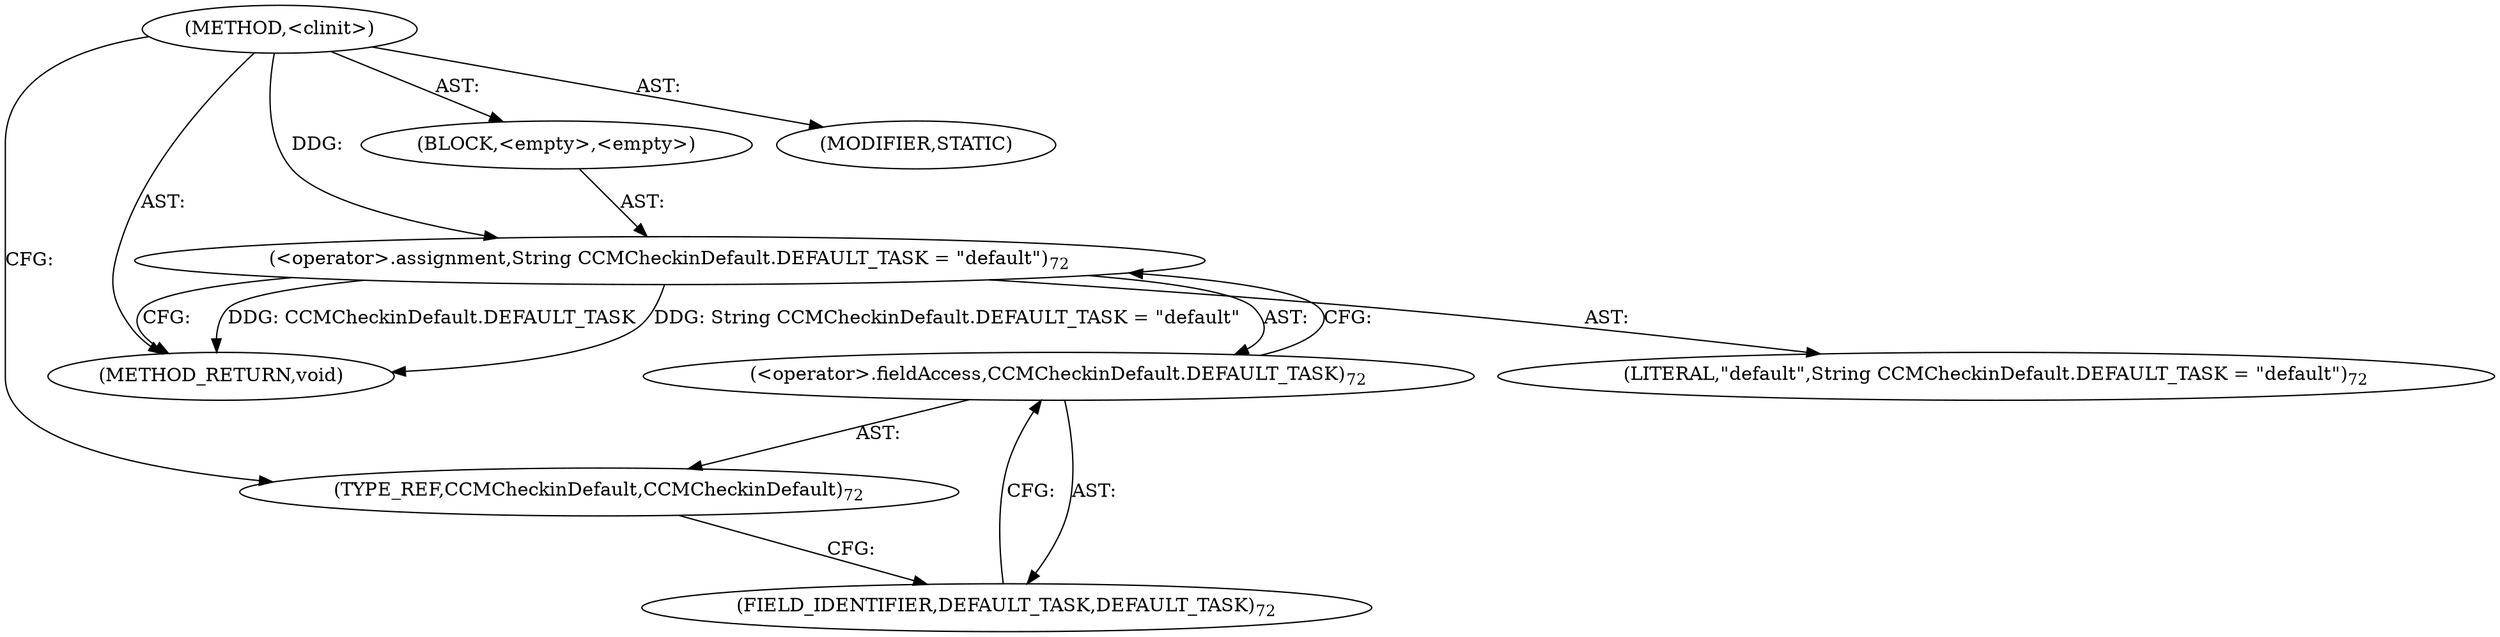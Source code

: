 digraph "&lt;clinit&gt;" {  
"111669149697" [label = <(METHOD,&lt;clinit&gt;)> ]
"25769803777" [label = <(BLOCK,&lt;empty&gt;,&lt;empty&gt;)> ]
"30064771076" [label = <(&lt;operator&gt;.assignment,String CCMCheckinDefault.DEFAULT_TASK = &quot;default&quot;)<SUB>72</SUB>> ]
"30064771077" [label = <(&lt;operator&gt;.fieldAccess,CCMCheckinDefault.DEFAULT_TASK)<SUB>72</SUB>> ]
"180388626433" [label = <(TYPE_REF,CCMCheckinDefault,CCMCheckinDefault)<SUB>72</SUB>> ]
"55834574849" [label = <(FIELD_IDENTIFIER,DEFAULT_TASK,DEFAULT_TASK)<SUB>72</SUB>> ]
"90194313216" [label = <(LITERAL,&quot;default&quot;,String CCMCheckinDefault.DEFAULT_TASK = &quot;default&quot;)<SUB>72</SUB>> ]
"133143986180" [label = <(MODIFIER,STATIC)> ]
"128849018881" [label = <(METHOD_RETURN,void)> ]
  "111669149697" -> "25769803777"  [ label = "AST: "] 
  "111669149697" -> "133143986180"  [ label = "AST: "] 
  "111669149697" -> "128849018881"  [ label = "AST: "] 
  "25769803777" -> "30064771076"  [ label = "AST: "] 
  "30064771076" -> "30064771077"  [ label = "AST: "] 
  "30064771076" -> "90194313216"  [ label = "AST: "] 
  "30064771077" -> "180388626433"  [ label = "AST: "] 
  "30064771077" -> "55834574849"  [ label = "AST: "] 
  "30064771076" -> "128849018881"  [ label = "CFG: "] 
  "30064771077" -> "30064771076"  [ label = "CFG: "] 
  "180388626433" -> "55834574849"  [ label = "CFG: "] 
  "55834574849" -> "30064771077"  [ label = "CFG: "] 
  "111669149697" -> "180388626433"  [ label = "CFG: "] 
  "30064771076" -> "128849018881"  [ label = "DDG: CCMCheckinDefault.DEFAULT_TASK"] 
  "30064771076" -> "128849018881"  [ label = "DDG: String CCMCheckinDefault.DEFAULT_TASK = &quot;default&quot;"] 
  "111669149697" -> "30064771076"  [ label = "DDG: "] 
}
